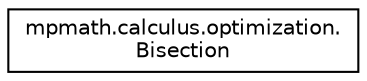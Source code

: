digraph "Graphical Class Hierarchy"
{
 // LATEX_PDF_SIZE
  edge [fontname="Helvetica",fontsize="10",labelfontname="Helvetica",labelfontsize="10"];
  node [fontname="Helvetica",fontsize="10",shape=record];
  rankdir="LR";
  Node0 [label="mpmath.calculus.optimization.\lBisection",height=0.2,width=0.4,color="black", fillcolor="white", style="filled",URL="$classmpmath_1_1calculus_1_1optimization_1_1Bisection.html",tooltip=" "];
}

